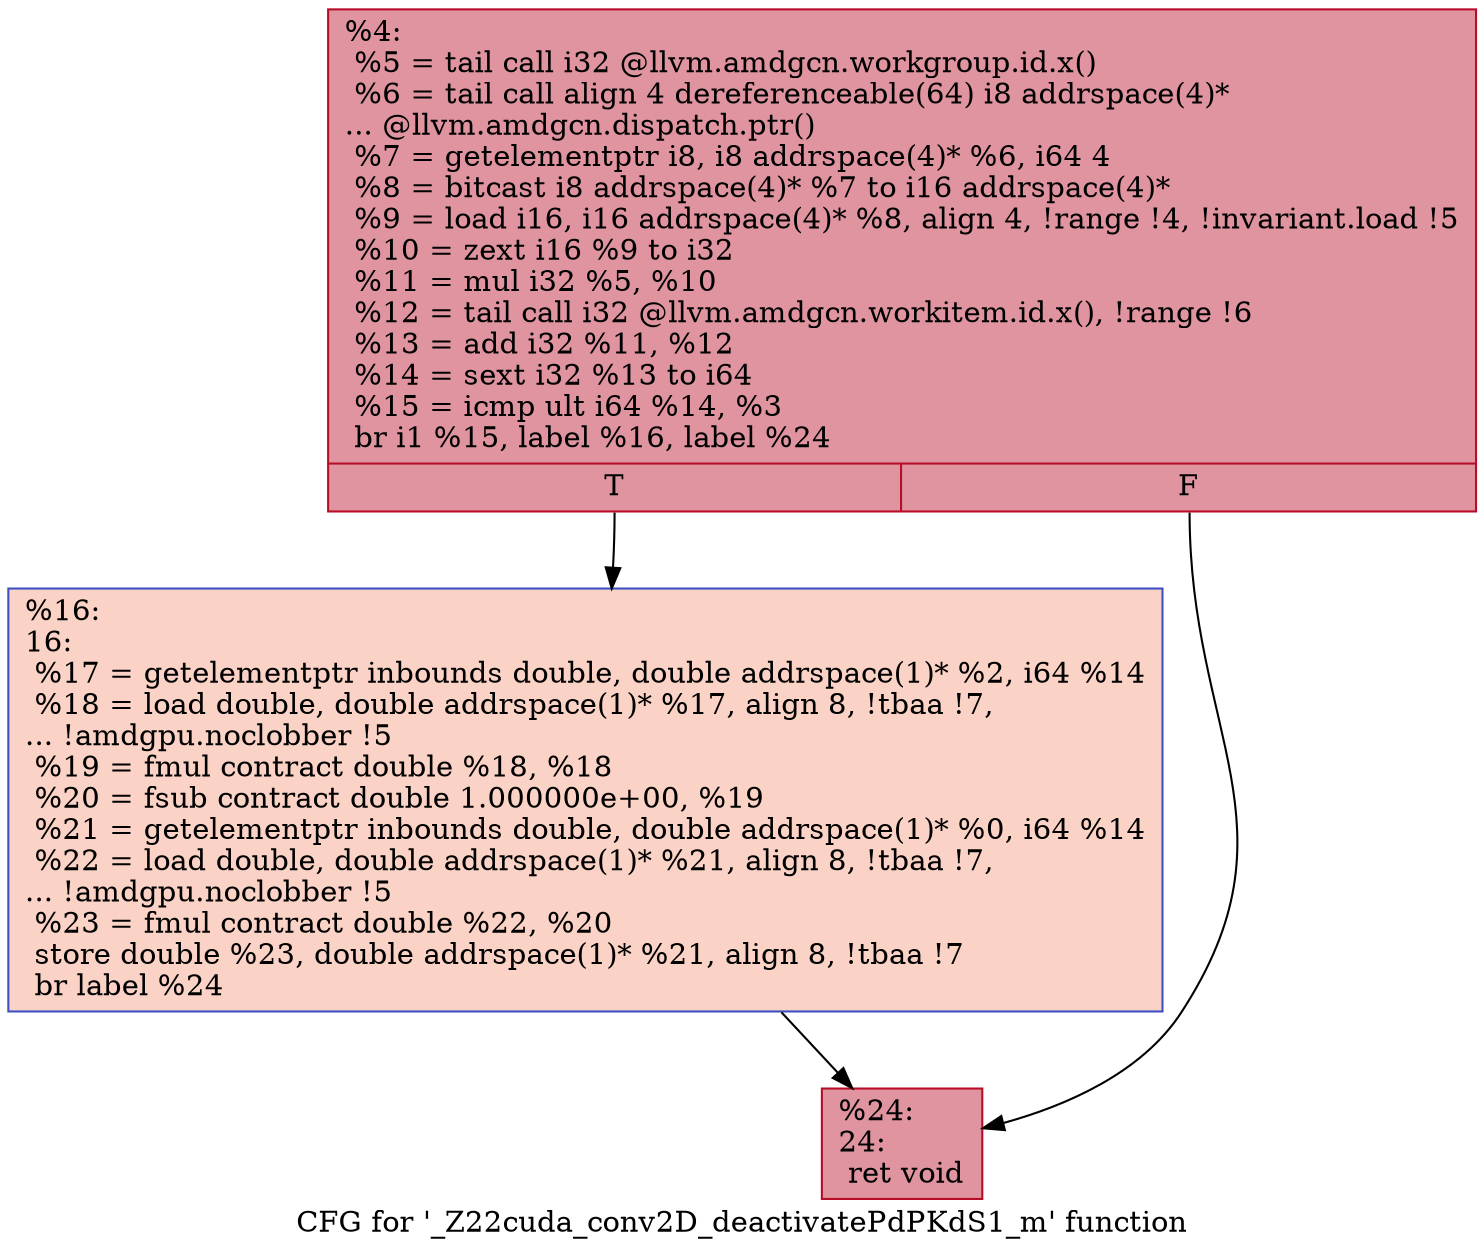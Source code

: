 digraph "CFG for '_Z22cuda_conv2D_deactivatePdPKdS1_m' function" {
	label="CFG for '_Z22cuda_conv2D_deactivatePdPKdS1_m' function";

	Node0x61c9160 [shape=record,color="#b70d28ff", style=filled, fillcolor="#b70d2870",label="{%4:\l  %5 = tail call i32 @llvm.amdgcn.workgroup.id.x()\l  %6 = tail call align 4 dereferenceable(64) i8 addrspace(4)*\l... @llvm.amdgcn.dispatch.ptr()\l  %7 = getelementptr i8, i8 addrspace(4)* %6, i64 4\l  %8 = bitcast i8 addrspace(4)* %7 to i16 addrspace(4)*\l  %9 = load i16, i16 addrspace(4)* %8, align 4, !range !4, !invariant.load !5\l  %10 = zext i16 %9 to i32\l  %11 = mul i32 %5, %10\l  %12 = tail call i32 @llvm.amdgcn.workitem.id.x(), !range !6\l  %13 = add i32 %11, %12\l  %14 = sext i32 %13 to i64\l  %15 = icmp ult i64 %14, %3\l  br i1 %15, label %16, label %24\l|{<s0>T|<s1>F}}"];
	Node0x61c9160:s0 -> Node0x61cb120;
	Node0x61c9160:s1 -> Node0x61cb1b0;
	Node0x61cb120 [shape=record,color="#3d50c3ff", style=filled, fillcolor="#f59c7d70",label="{%16:\l16:                                               \l  %17 = getelementptr inbounds double, double addrspace(1)* %2, i64 %14\l  %18 = load double, double addrspace(1)* %17, align 8, !tbaa !7,\l... !amdgpu.noclobber !5\l  %19 = fmul contract double %18, %18\l  %20 = fsub contract double 1.000000e+00, %19\l  %21 = getelementptr inbounds double, double addrspace(1)* %0, i64 %14\l  %22 = load double, double addrspace(1)* %21, align 8, !tbaa !7,\l... !amdgpu.noclobber !5\l  %23 = fmul contract double %22, %20\l  store double %23, double addrspace(1)* %21, align 8, !tbaa !7\l  br label %24\l}"];
	Node0x61cb120 -> Node0x61cb1b0;
	Node0x61cb1b0 [shape=record,color="#b70d28ff", style=filled, fillcolor="#b70d2870",label="{%24:\l24:                                               \l  ret void\l}"];
}
